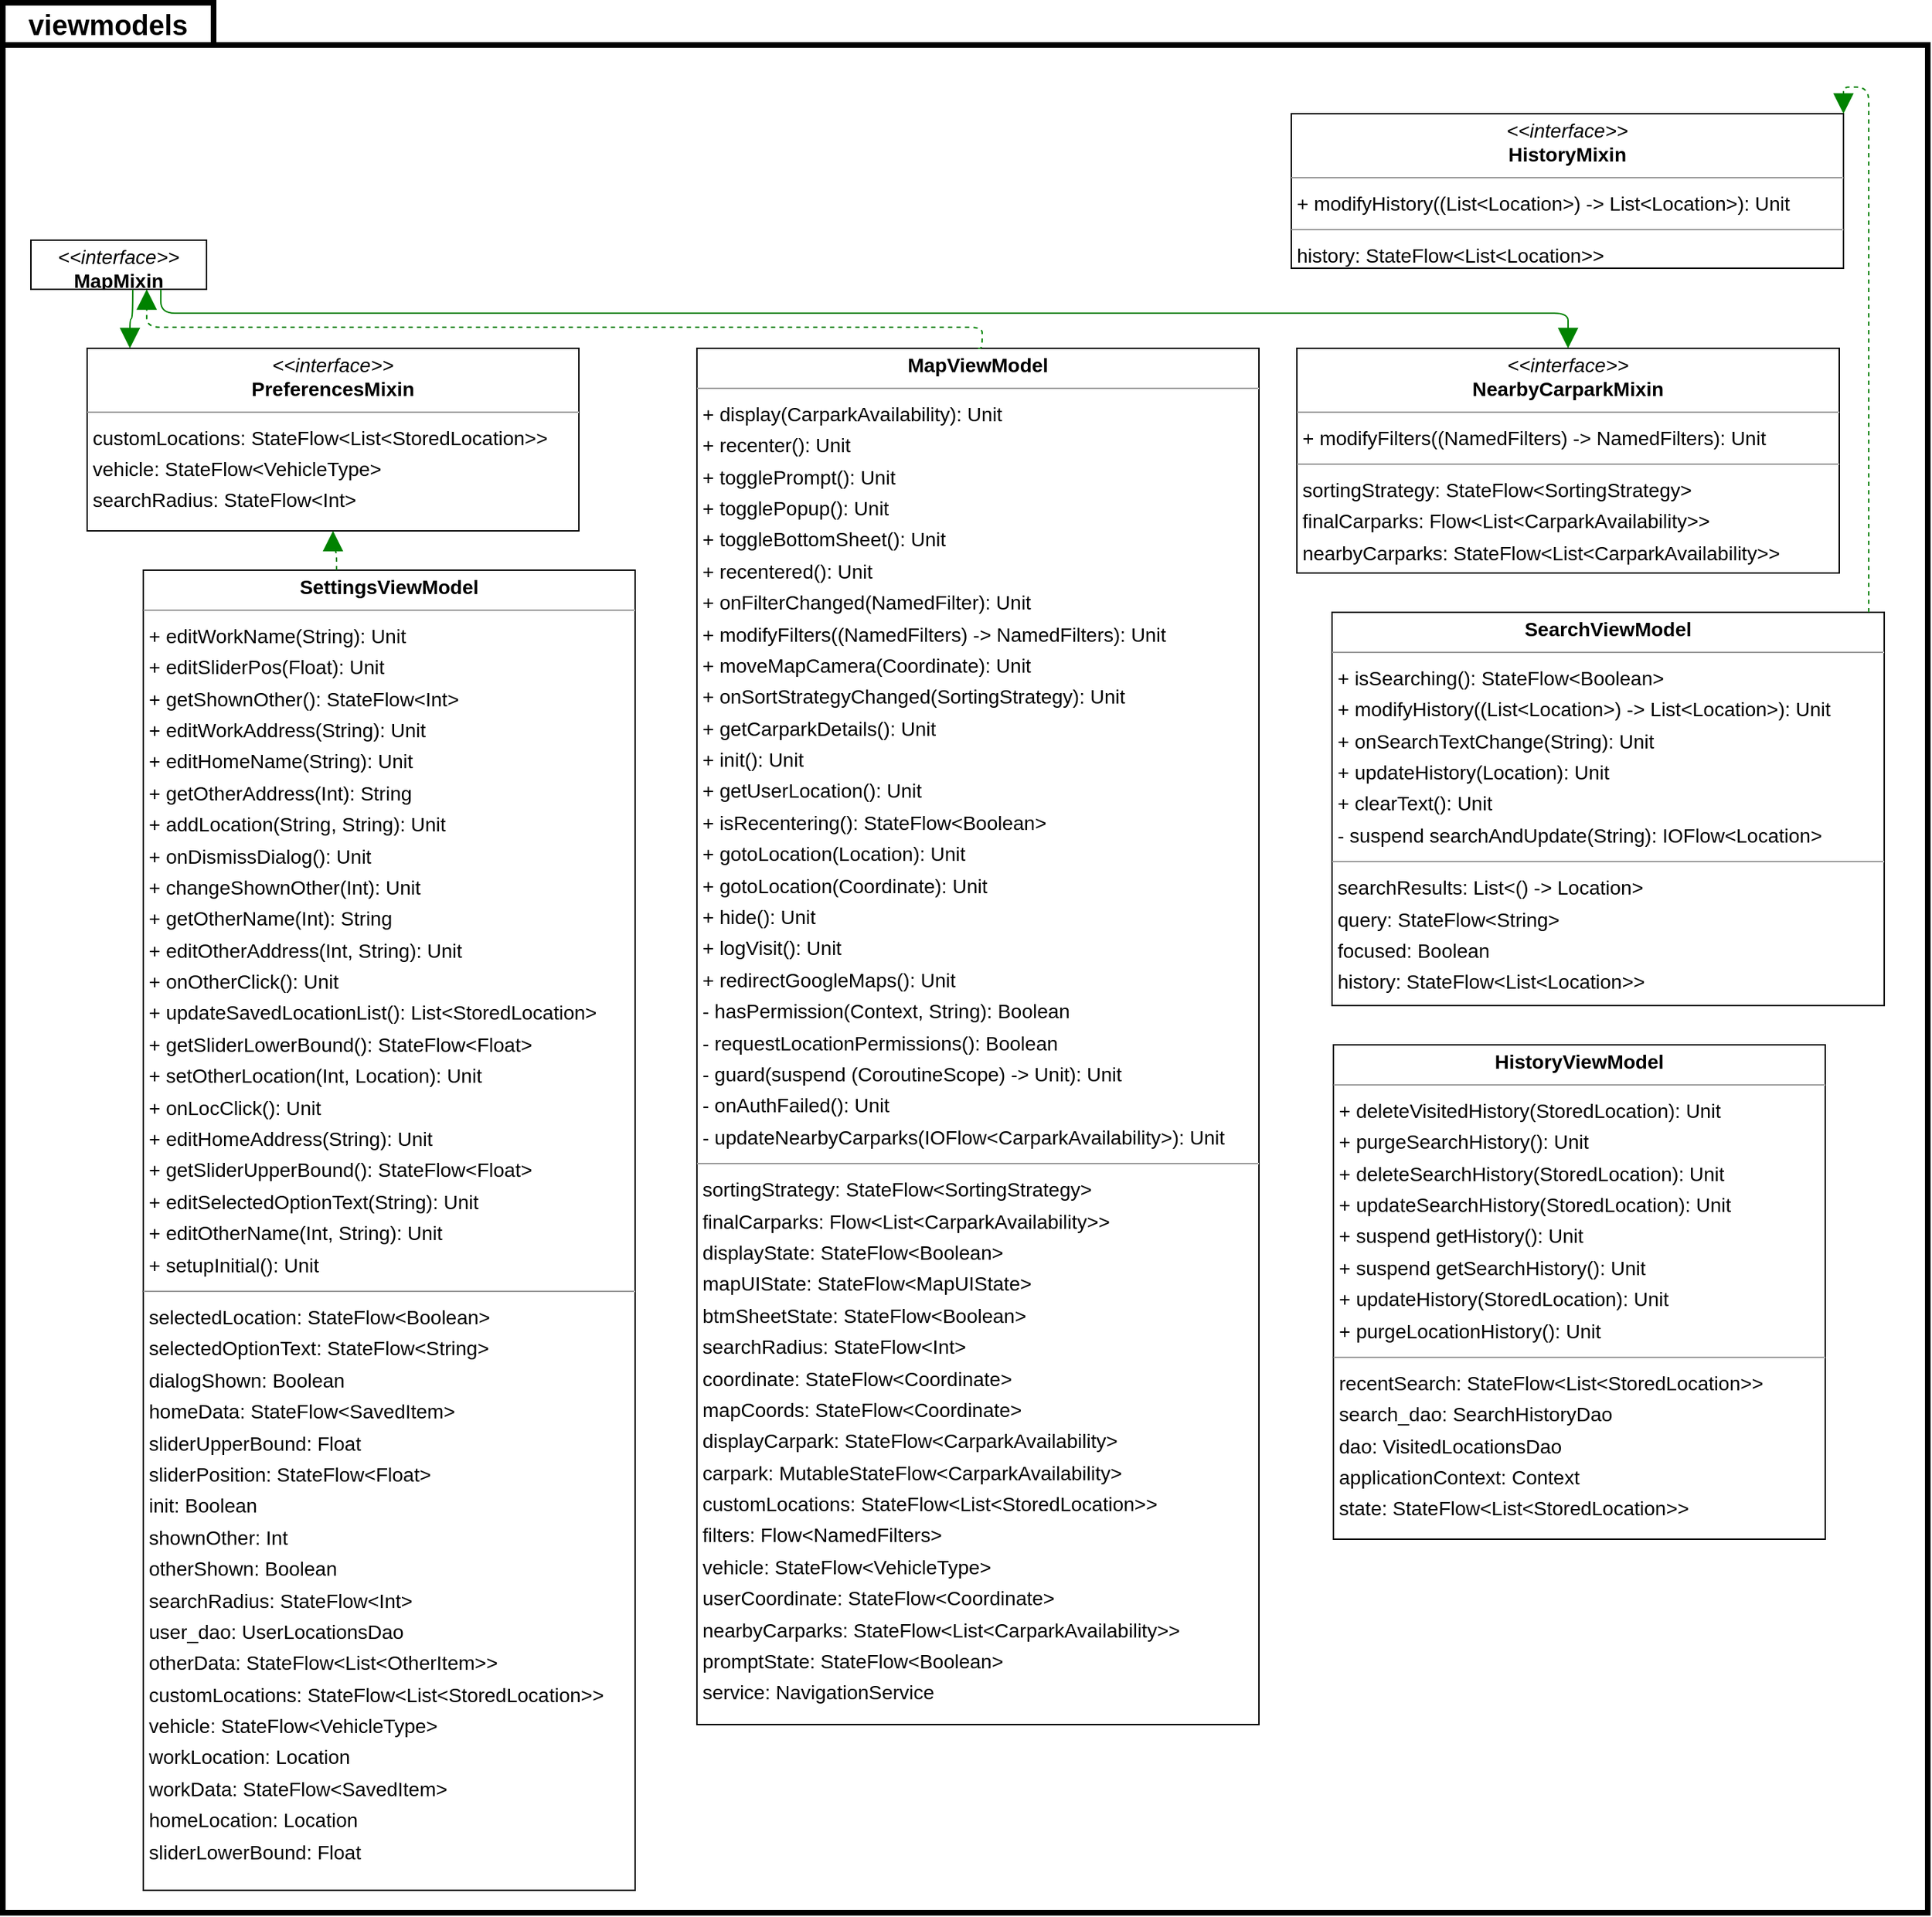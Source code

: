 <mxfile version="22.1.3" type="google">
  <diagram id="7sEIVqTpofKqwGGnpXk_" name="Page-1">
    <mxGraphModel grid="1" page="0" gridSize="10" guides="1" tooltips="1" connect="1" arrows="1" fold="1" pageScale="1" pageWidth="1200" pageHeight="1920" background="none" math="0" shadow="0">
      <root>
        <mxCell id="0" />
        <mxCell id="1" parent="0" />
        <mxCell id="mSwwxAK-ATTg9_K1AFN2-1" value="viewmodels" style="shape=folder;fontStyle=1;tabWidth=150;tabHeight=30;tabPosition=left;html=1;boundedLbl=1;labelInHeader=1;container=1;collapsible=0;whiteSpace=wrap;fontSize=20;strokeWidth=4;" vertex="1" parent="1">
          <mxGeometry x="-1600" y="-630" width="1370" height="1360" as="geometry" />
        </mxCell>
        <mxCell id="mSwwxAK-ATTg9_K1AFN2-2" value="" style="html=1;strokeColor=none;resizeWidth=1;resizeHeight=1;fillColor=none;part=1;connectable=0;allowArrows=0;deletable=0;whiteSpace=wrap;" vertex="1" parent="mSwwxAK-ATTg9_K1AFN2-1">
          <mxGeometry width="1370.0" height="952.0" relative="1" as="geometry">
            <mxPoint y="30" as="offset" />
          </mxGeometry>
        </mxCell>
        <mxCell id="node1" value="&lt;p style=&quot;margin:0px;margin-top:4px;text-align:center;&quot;&gt;&lt;i&gt;&amp;lt;&amp;lt;interface&amp;gt;&amp;gt;&lt;/i&gt;&lt;br/&gt;&lt;b&gt;HistoryMixin&lt;/b&gt;&lt;/p&gt;&lt;hr size=&quot;1&quot;/&gt;&lt;p style=&quot;margin:0 0 0 4px;line-height:1.6;&quot;&gt;+ modifyHistory((List&amp;lt;Location&amp;gt;) -&amp;gt; List&amp;lt;Location&amp;gt;): Unit&lt;/p&gt;&lt;hr size=&quot;1&quot;/&gt;&lt;p style=&quot;margin:0 0 0 4px;line-height:1.6;&quot;&gt; history: StateFlow&amp;lt;List&amp;lt;Location&amp;gt;&amp;gt;&lt;/p&gt;" style="verticalAlign=top;align=left;overflow=fill;fontSize=14;fontFamily=Helvetica;html=1;rounded=0;shadow=0;comic=0;labelBackgroundColor=none;strokeWidth=1;" vertex="1" parent="mSwwxAK-ATTg9_K1AFN2-1">
          <mxGeometry x="917" y="79" width="393" height="110" as="geometry" />
        </mxCell>
        <mxCell id="node7" value="&lt;p style=&quot;margin:0px;margin-top:4px;text-align:center;&quot;&gt;&lt;b&gt;HistoryViewModel&lt;/b&gt;&lt;/p&gt;&lt;hr size=&quot;1&quot;/&gt;&lt;p style=&quot;margin:0 0 0 4px;line-height:1.6;&quot;&gt;+ deleteVisitedHistory(StoredLocation): Unit&lt;br/&gt;+ purgeSearchHistory(): Unit&lt;br/&gt;+ deleteSearchHistory(StoredLocation): Unit&lt;br/&gt;+ updateSearchHistory(StoredLocation): Unit&lt;br/&gt;+ suspend  getHistory(): Unit&lt;br/&gt;+ suspend  getSearchHistory(): Unit&lt;br/&gt;+ updateHistory(StoredLocation): Unit&lt;br/&gt;+ purgeLocationHistory(): Unit&lt;/p&gt;&lt;hr size=&quot;1&quot;/&gt;&lt;p style=&quot;margin:0 0 0 4px;line-height:1.6;&quot;&gt; recentSearch: StateFlow&amp;lt;List&amp;lt;StoredLocation&amp;gt;&amp;gt;&lt;br/&gt; search_dao: SearchHistoryDao&lt;br/&gt; dao: VisitedLocationsDao&lt;br/&gt; applicationContext: Context&lt;br/&gt; state: StateFlow&amp;lt;List&amp;lt;StoredLocation&amp;gt;&amp;gt;&lt;/p&gt;" style="verticalAlign=top;align=left;overflow=fill;fontSize=14;fontFamily=Helvetica;html=1;rounded=0;shadow=0;comic=0;labelBackgroundColor=none;strokeWidth=1;" vertex="1" parent="mSwwxAK-ATTg9_K1AFN2-1">
          <mxGeometry x="947" y="742" width="350" height="352" as="geometry" />
        </mxCell>
        <mxCell id="node3" value="&lt;p style=&quot;margin:0px;margin-top:4px;text-align:center;&quot;&gt;&lt;i&gt;&amp;lt;&amp;lt;interface&amp;gt;&amp;gt;&lt;/i&gt;&lt;br/&gt;&lt;b&gt;MapMixin&lt;/b&gt;&lt;/p&gt;&lt;hr size=&quot;1&quot;/&gt;" style="verticalAlign=top;align=left;overflow=fill;fontSize=14;fontFamily=Helvetica;html=1;rounded=0;shadow=0;comic=0;labelBackgroundColor=none;strokeWidth=1;" vertex="1" parent="mSwwxAK-ATTg9_K1AFN2-1">
          <mxGeometry x="20" y="169" width="125" height="35" as="geometry" />
        </mxCell>
        <mxCell id="node4" value="&lt;p style=&quot;margin:0px;margin-top:4px;text-align:center;&quot;&gt;&lt;b&gt;MapViewModel&lt;/b&gt;&lt;/p&gt;&lt;hr size=&quot;1&quot;/&gt;&lt;p style=&quot;margin:0 0 0 4px;line-height:1.6;&quot;&gt;+ display(CarparkAvailability): Unit&lt;br/&gt;+ recenter(): Unit&lt;br/&gt;+ togglePrompt(): Unit&lt;br/&gt;+ togglePopup(): Unit&lt;br/&gt;+ toggleBottomSheet(): Unit&lt;br/&gt;+ recentered(): Unit&lt;br/&gt;+ onFilterChanged(NamedFilter): Unit&lt;br/&gt;+ modifyFilters((NamedFilters) -&amp;gt; NamedFilters): Unit&lt;br/&gt;+ moveMapCamera(Coordinate): Unit&lt;br/&gt;+ onSortStrategyChanged(SortingStrategy): Unit&lt;br/&gt;+ getCarparkDetails(): Unit&lt;br/&gt;+ init(): Unit&lt;br/&gt;+ getUserLocation(): Unit&lt;br/&gt;+ isRecentering(): StateFlow&amp;lt;Boolean&amp;gt;&lt;br/&gt;+ gotoLocation(Location): Unit&lt;br/&gt;+ gotoLocation(Coordinate): Unit&lt;br/&gt;+ hide(): Unit&lt;br/&gt;+ logVisit(): Unit&lt;br/&gt;+ redirectGoogleMaps(): Unit&lt;br/&gt;- hasPermission(Context, String): Boolean&lt;br/&gt;- requestLocationPermissions(): Boolean&lt;br/&gt;- guard(suspend (CoroutineScope) -&amp;gt; Unit): Unit&lt;br/&gt;- onAuthFailed(): Unit&lt;br/&gt;- updateNearbyCarparks(IOFlow&amp;lt;CarparkAvailability&amp;gt;): Unit&lt;/p&gt;&lt;hr size=&quot;1&quot;/&gt;&lt;p style=&quot;margin:0 0 0 4px;line-height:1.6;&quot;&gt; sortingStrategy: StateFlow&amp;lt;SortingStrategy&amp;gt;&lt;br/&gt; finalCarparks: Flow&amp;lt;List&amp;lt;CarparkAvailability&amp;gt;&amp;gt;&lt;br/&gt; displayState: StateFlow&amp;lt;Boolean&amp;gt;&lt;br/&gt; mapUIState: StateFlow&amp;lt;MapUIState&amp;gt;&lt;br/&gt; btmSheetState: StateFlow&amp;lt;Boolean&amp;gt;&lt;br/&gt; searchRadius: StateFlow&amp;lt;Int&amp;gt;&lt;br/&gt; coordinate: StateFlow&amp;lt;Coordinate&amp;gt;&lt;br/&gt; mapCoords: StateFlow&amp;lt;Coordinate&amp;gt;&lt;br/&gt; displayCarpark: StateFlow&amp;lt;CarparkAvailability&amp;gt;&lt;br/&gt; carpark: MutableStateFlow&amp;lt;CarparkAvailability&amp;gt;&lt;br/&gt; customLocations: StateFlow&amp;lt;List&amp;lt;StoredLocation&amp;gt;&amp;gt;&lt;br/&gt; filters: Flow&amp;lt;NamedFilters&amp;gt;&lt;br/&gt; vehicle: StateFlow&amp;lt;VehicleType&amp;gt;&lt;br/&gt; userCoordinate: StateFlow&amp;lt;Coordinate&amp;gt;&lt;br/&gt; nearbyCarparks: StateFlow&amp;lt;List&amp;lt;CarparkAvailability&amp;gt;&amp;gt;&lt;br/&gt; promptState: StateFlow&amp;lt;Boolean&amp;gt;&lt;br/&gt; service: NavigationService&lt;/p&gt;" style="verticalAlign=top;align=left;overflow=fill;fontSize=14;fontFamily=Helvetica;html=1;rounded=0;shadow=0;comic=0;labelBackgroundColor=none;strokeWidth=1;" vertex="1" parent="mSwwxAK-ATTg9_K1AFN2-1">
          <mxGeometry x="494" y="246" width="400" height="980" as="geometry" />
        </mxCell>
        <mxCell id="node2" value="&lt;p style=&quot;margin:0px;margin-top:4px;text-align:center;&quot;&gt;&lt;i&gt;&amp;lt;&amp;lt;interface&amp;gt;&amp;gt;&lt;/i&gt;&lt;br/&gt;&lt;b&gt;NearbyCarparkMixin&lt;/b&gt;&lt;/p&gt;&lt;hr size=&quot;1&quot;/&gt;&lt;p style=&quot;margin:0 0 0 4px;line-height:1.6;&quot;&gt;+ modifyFilters((NamedFilters) -&amp;gt; NamedFilters): Unit&lt;/p&gt;&lt;hr size=&quot;1&quot;/&gt;&lt;p style=&quot;margin:0 0 0 4px;line-height:1.6;&quot;&gt; sortingStrategy: StateFlow&amp;lt;SortingStrategy&amp;gt;&lt;br/&gt; finalCarparks: Flow&amp;lt;List&amp;lt;CarparkAvailability&amp;gt;&amp;gt;&lt;br/&gt; nearbyCarparks: StateFlow&amp;lt;List&amp;lt;CarparkAvailability&amp;gt;&amp;gt;&lt;br/&gt; filters: Flow&amp;lt;NamedFilters&amp;gt;&lt;/p&gt;" style="verticalAlign=top;align=left;overflow=fill;fontSize=14;fontFamily=Helvetica;html=1;rounded=0;shadow=0;comic=0;labelBackgroundColor=none;strokeWidth=1;" vertex="1" parent="mSwwxAK-ATTg9_K1AFN2-1">
          <mxGeometry x="921" y="246" width="386" height="160" as="geometry" />
        </mxCell>
        <mxCell id="node0" value="&lt;p style=&quot;margin:0px;margin-top:4px;text-align:center;&quot;&gt;&lt;i&gt;&amp;lt;&amp;lt;interface&amp;gt;&amp;gt;&lt;/i&gt;&lt;br/&gt;&lt;b&gt;PreferencesMixin&lt;/b&gt;&lt;/p&gt;&lt;hr size=&quot;1&quot;/&gt;&lt;p style=&quot;margin:0 0 0 4px;line-height:1.6;&quot;&gt; customLocations: StateFlow&amp;lt;List&amp;lt;StoredLocation&amp;gt;&amp;gt;&lt;br/&gt; vehicle: StateFlow&amp;lt;VehicleType&amp;gt;&lt;br/&gt; searchRadius: StateFlow&amp;lt;Int&amp;gt;&lt;/p&gt;" style="verticalAlign=top;align=left;overflow=fill;fontSize=14;fontFamily=Helvetica;html=1;rounded=0;shadow=0;comic=0;labelBackgroundColor=none;strokeWidth=1;" vertex="1" parent="mSwwxAK-ATTg9_K1AFN2-1">
          <mxGeometry x="60" y="246" width="350" height="130" as="geometry" />
        </mxCell>
        <mxCell id="node5" value="&lt;p style=&quot;margin:0px;margin-top:4px;text-align:center;&quot;&gt;&lt;b&gt;SearchViewModel&lt;/b&gt;&lt;/p&gt;&lt;hr size=&quot;1&quot;/&gt;&lt;p style=&quot;margin:0 0 0 4px;line-height:1.6;&quot;&gt;+ isSearching(): StateFlow&amp;lt;Boolean&amp;gt;&lt;br/&gt;+ modifyHistory((List&amp;lt;Location&amp;gt;) -&amp;gt; List&amp;lt;Location&amp;gt;): Unit&lt;br/&gt;+ onSearchTextChange(String): Unit&lt;br/&gt;+ updateHistory(Location): Unit&lt;br/&gt;+ clearText(): Unit&lt;br/&gt;- suspend  searchAndUpdate(String): IOFlow&amp;lt;Location&amp;gt;&lt;/p&gt;&lt;hr size=&quot;1&quot;/&gt;&lt;p style=&quot;margin:0 0 0 4px;line-height:1.6;&quot;&gt; searchResults: List&amp;lt;() -&amp;gt; Location&amp;gt;&lt;br/&gt; query: StateFlow&amp;lt;String&amp;gt;&lt;br/&gt; focused: Boolean&lt;br/&gt; history: StateFlow&amp;lt;List&amp;lt;Location&amp;gt;&amp;gt;&lt;/p&gt;" style="verticalAlign=top;align=left;overflow=fill;fontSize=14;fontFamily=Helvetica;html=1;rounded=0;shadow=0;comic=0;labelBackgroundColor=none;strokeWidth=1;" vertex="1" parent="mSwwxAK-ATTg9_K1AFN2-1">
          <mxGeometry x="946" y="434" width="393" height="280" as="geometry" />
        </mxCell>
        <mxCell id="node6" value="&lt;p style=&quot;margin:0px;margin-top:4px;text-align:center;&quot;&gt;&lt;b&gt;SettingsViewModel&lt;/b&gt;&lt;/p&gt;&lt;hr size=&quot;1&quot;/&gt;&lt;p style=&quot;margin:0 0 0 4px;line-height:1.6;&quot;&gt;+ editWorkName(String): Unit&lt;br/&gt;+ editSliderPos(Float): Unit&lt;br/&gt;+ getShownOther(): StateFlow&amp;lt;Int&amp;gt;&lt;br/&gt;+ editWorkAddress(String): Unit&lt;br/&gt;+ editHomeName(String): Unit&lt;br/&gt;+ getOtherAddress(Int): String&lt;br/&gt;+ addLocation(String, String): Unit&lt;br/&gt;+ onDismissDialog(): Unit&lt;br/&gt;+ changeShownOther(Int): Unit&lt;br/&gt;+ getOtherName(Int): String&lt;br/&gt;+ editOtherAddress(Int, String): Unit&lt;br/&gt;+ onOtherClick(): Unit&lt;br/&gt;+ updateSavedLocationList(): List&amp;lt;StoredLocation&amp;gt;&lt;br/&gt;+ getSliderLowerBound(): StateFlow&amp;lt;Float&amp;gt;&lt;br/&gt;+ setOtherLocation(Int, Location): Unit&lt;br/&gt;+ onLocClick(): Unit&lt;br/&gt;+ editHomeAddress(String): Unit&lt;br/&gt;+ getSliderUpperBound(): StateFlow&amp;lt;Float&amp;gt;&lt;br/&gt;+ editSelectedOptionText(String): Unit&lt;br/&gt;+ editOtherName(Int, String): Unit&lt;br/&gt;+ setupInitial(): Unit&lt;/p&gt;&lt;hr size=&quot;1&quot;/&gt;&lt;p style=&quot;margin:0 0 0 4px;line-height:1.6;&quot;&gt; selectedLocation: StateFlow&amp;lt;Boolean&amp;gt;&lt;br/&gt; selectedOptionText: StateFlow&amp;lt;String&amp;gt;&lt;br/&gt; dialogShown: Boolean&lt;br/&gt; homeData: StateFlow&amp;lt;SavedItem&amp;gt;&lt;br/&gt; sliderUpperBound: Float&lt;br/&gt; sliderPosition: StateFlow&amp;lt;Float&amp;gt;&lt;br/&gt; init: Boolean&lt;br/&gt; shownOther: Int&lt;br/&gt; otherShown: Boolean&lt;br/&gt; searchRadius: StateFlow&amp;lt;Int&amp;gt;&lt;br/&gt; user_dao: UserLocationsDao&lt;br/&gt; otherData: StateFlow&amp;lt;List&amp;lt;OtherItem&amp;gt;&amp;gt;&lt;br/&gt; customLocations: StateFlow&amp;lt;List&amp;lt;StoredLocation&amp;gt;&amp;gt;&lt;br/&gt; vehicle: StateFlow&amp;lt;VehicleType&amp;gt;&lt;br/&gt; workLocation: Location&lt;br/&gt; workData: StateFlow&amp;lt;SavedItem&amp;gt;&lt;br/&gt; homeLocation: Location&lt;br/&gt; sliderLowerBound: Float&lt;/p&gt;" style="verticalAlign=top;align=left;overflow=fill;fontSize=14;fontFamily=Helvetica;html=1;rounded=0;shadow=0;comic=0;labelBackgroundColor=none;strokeWidth=1;" vertex="1" parent="mSwwxAK-ATTg9_K1AFN2-1">
          <mxGeometry x="100" y="404" width="350" height="940" as="geometry" />
        </mxCell>
        <mxCell id="edge1" value="" style="html=1;rounded=1;edgeStyle=orthogonalEdgeStyle;dashed=0;startArrow=none;endArrow=block;endSize=12;strokeColor=#008200;exitX=0.740;exitY=1.001;exitDx=0;exitDy=0;entryX=0.500;entryY=0.000;entryDx=0;entryDy=0;" edge="1" parent="mSwwxAK-ATTg9_K1AFN2-1" source="node3" target="node2">
          <mxGeometry width="50" height="50" relative="1" as="geometry">
            <Array as="points">
              <mxPoint x="112" y="221" />
              <mxPoint x="1114" y="221" />
            </Array>
          </mxGeometry>
        </mxCell>
        <mxCell id="edge0" value="" style="html=1;rounded=1;dashed=0;startArrow=none;endArrow=block;endSize=12;strokeColor=#008200;exitX=0.580;exitY=1.001;exitDx=0;exitDy=0;entryX=0.087;entryY=0.000;entryDx=0;entryDy=0;edgeStyle=orthogonalEdgeStyle;curved=1;" edge="1" parent="mSwwxAK-ATTg9_K1AFN2-1" source="node3" target="node0">
          <mxGeometry width="50" height="50" relative="1" as="geometry" />
        </mxCell>
        <mxCell id="edge4" value="" style="html=1;rounded=1;edgeStyle=orthogonalEdgeStyle;dashed=1;startArrow=none;endArrow=block;endSize=12;strokeColor=#008200;exitX=0.500;exitY=0.000;exitDx=0;exitDy=0;entryX=0.660;entryY=1.002;entryDx=0;entryDy=0;" edge="1" parent="mSwwxAK-ATTg9_K1AFN2-1" source="node4" target="node3">
          <mxGeometry width="50" height="50" relative="1" as="geometry">
            <Array as="points">
              <mxPoint x="697" y="231" />
              <mxPoint x="102" y="231" />
            </Array>
          </mxGeometry>
        </mxCell>
        <mxCell id="edge2" value="" style="html=1;rounded=1;edgeStyle=orthogonalEdgeStyle;dashed=1;startArrow=none;endArrow=block;endSize=12;strokeColor=#008200;exitX=0.972;exitY=0.000;exitDx=0;exitDy=0;entryX=1;entryY=0;entryDx=0;entryDy=0;" edge="1" parent="mSwwxAK-ATTg9_K1AFN2-1" source="node5" target="node1">
          <mxGeometry width="50" height="50" relative="1" as="geometry">
            <Array as="points">
              <mxPoint x="1328" y="60" />
              <mxPoint x="1310" y="60" />
            </Array>
          </mxGeometry>
        </mxCell>
        <mxCell id="edge3" value="" style="html=1;rounded=1;edgeStyle=orthogonalEdgeStyle;dashed=1;startArrow=none;endArrow=block;endSize=12;strokeColor=#008200;exitX=0.393;exitY=0.000;exitDx=0;exitDy=0;entryX=0.500;entryY=1.000;entryDx=0;entryDy=0;" edge="1" parent="mSwwxAK-ATTg9_K1AFN2-1" source="node6" target="node0">
          <mxGeometry width="50" height="50" relative="1" as="geometry">
            <Array as="points" />
          </mxGeometry>
        </mxCell>
      </root>
    </mxGraphModel>
  </diagram>
</mxfile>
